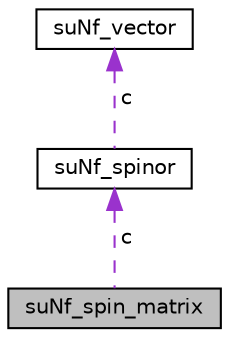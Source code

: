 digraph "suNf_spin_matrix"
{
 // LATEX_PDF_SIZE
  edge [fontname="Helvetica",fontsize="10",labelfontname="Helvetica",labelfontsize="10"];
  node [fontname="Helvetica",fontsize="10",shape=record];
  Node1 [label="suNf_spin_matrix",height=0.2,width=0.4,color="black", fillcolor="grey75", style="filled", fontcolor="black",tooltip=" "];
  Node2 -> Node1 [dir="back",color="darkorchid3",fontsize="10",style="dashed",label=" c" ];
  Node2 [label="suNf_spinor",height=0.2,width=0.4,color="black", fillcolor="white", style="filled",URL="$d8/dd1/structsuNf__spinor.html",tooltip=" "];
  Node3 -> Node2 [dir="back",color="darkorchid3",fontsize="10",style="dashed",label=" c" ];
  Node3 [label="suNf_vector",height=0.2,width=0.4,color="black", fillcolor="white", style="filled",URL="$de/d49/structsuNf__vector.html",tooltip=" "];
}
